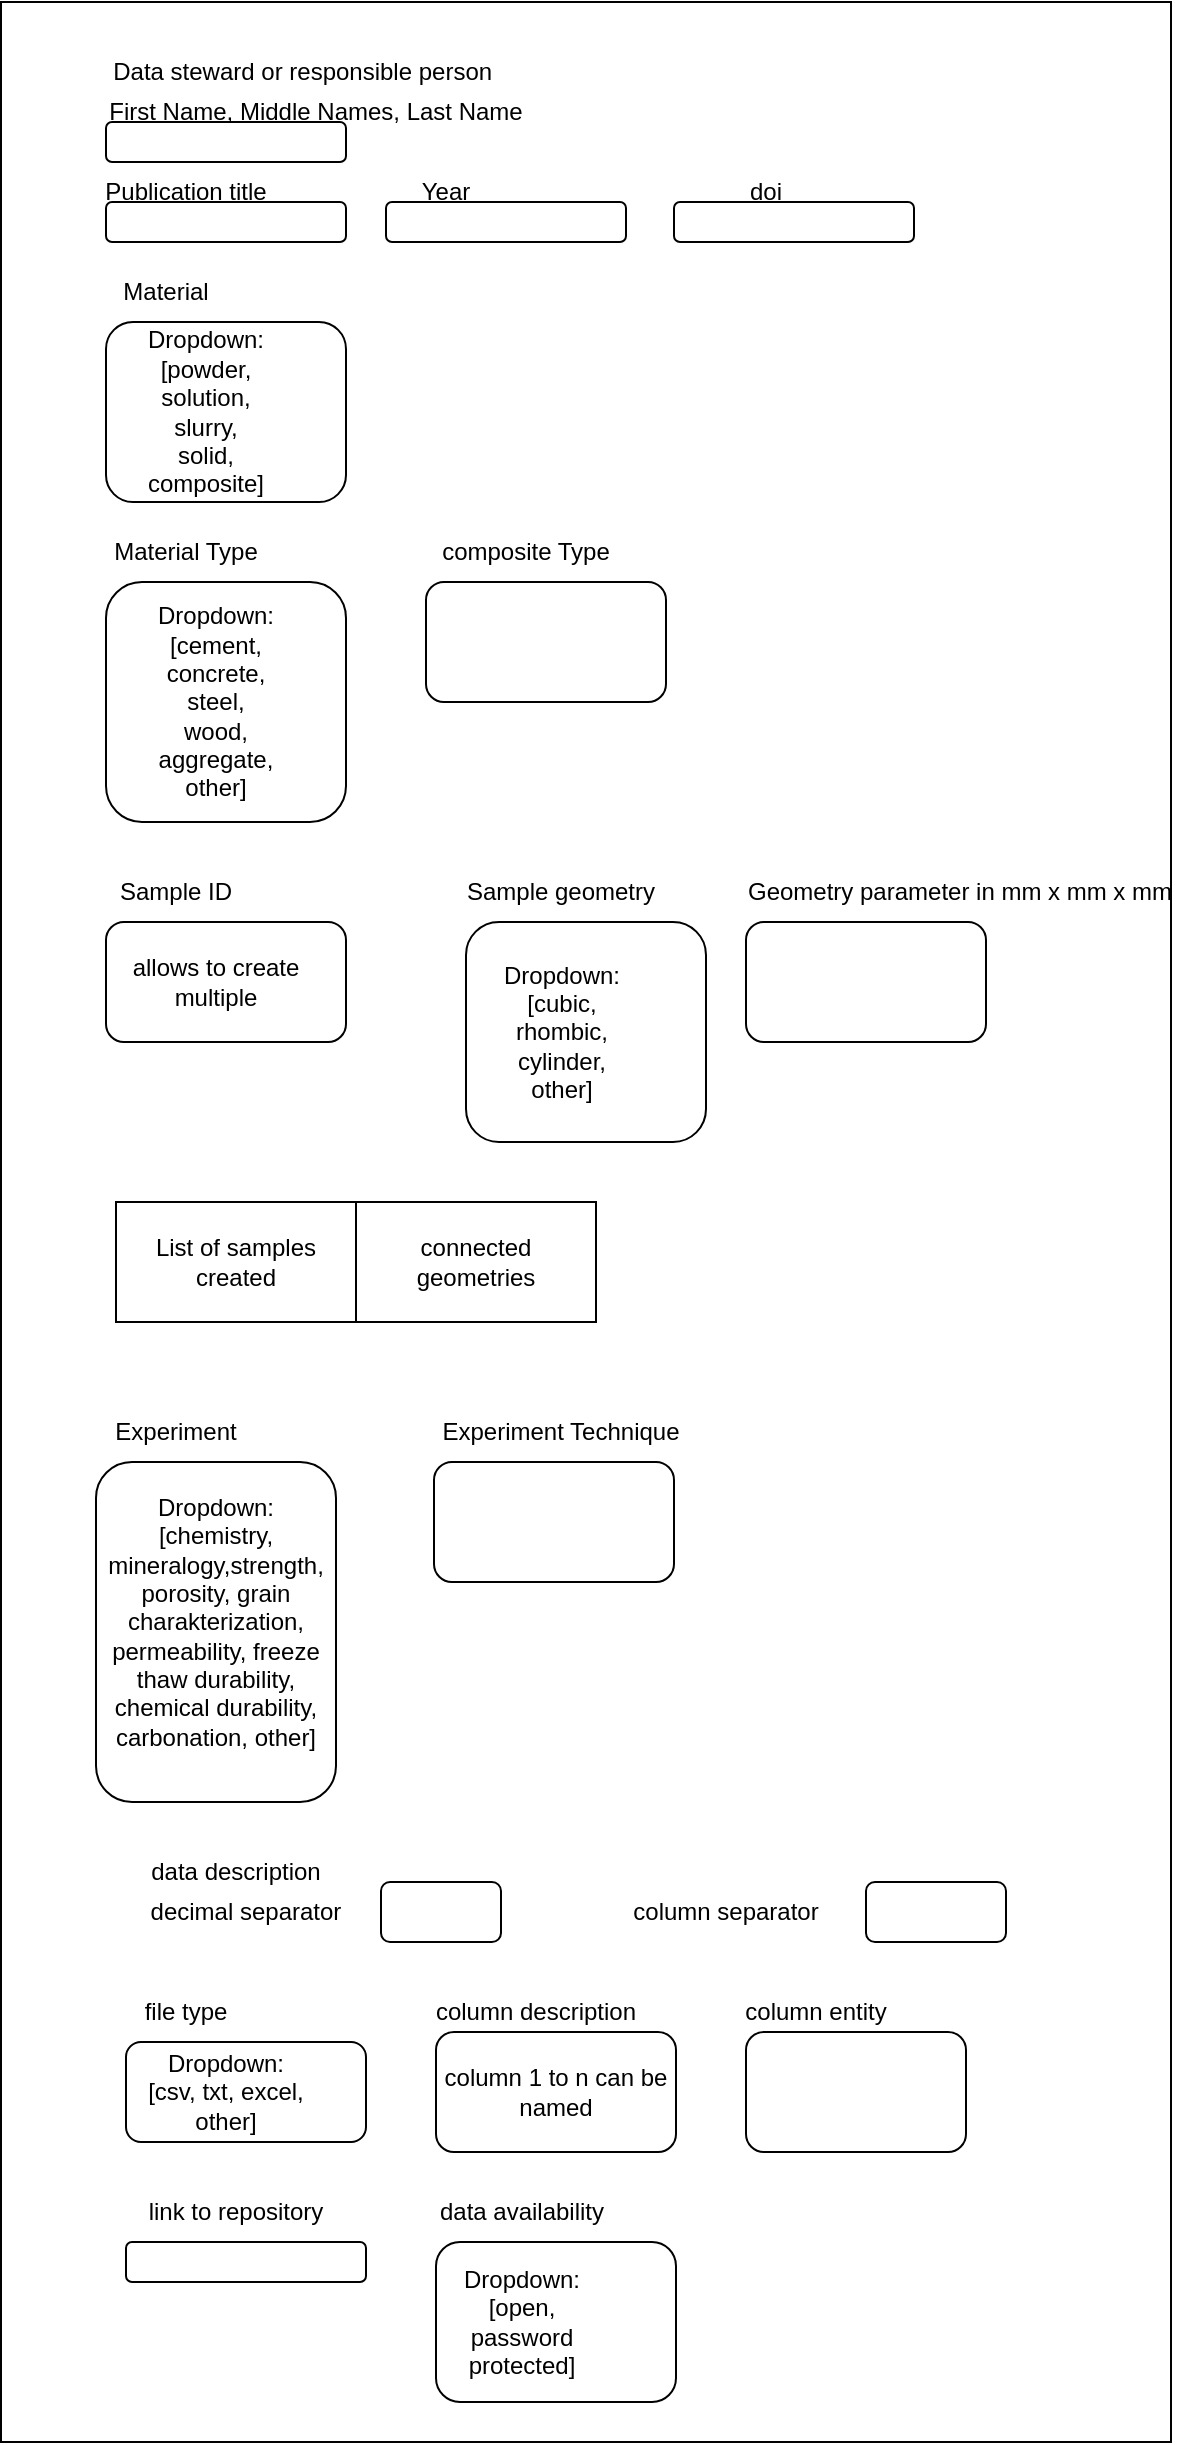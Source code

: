 <mxfile version="24.8.4">
  <diagram name="Seite-1" id="zq3XVoV4E_7CXUIM0VIY">
    <mxGraphModel dx="794" dy="420" grid="1" gridSize="10" guides="1" tooltips="1" connect="1" arrows="1" fold="1" page="1" pageScale="1" pageWidth="827" pageHeight="1169" math="0" shadow="0">
      <root>
        <mxCell id="0" />
        <mxCell id="1" parent="0" />
        <mxCell id="joMMrS8FZHTddyct-S3n-3" value="" style="rounded=0;whiteSpace=wrap;html=1;" parent="1" vertex="1">
          <mxGeometry x="77.5" y="210" width="585" height="1220" as="geometry" />
        </mxCell>
        <mxCell id="joMMrS8FZHTddyct-S3n-5" value="" style="rounded=1;whiteSpace=wrap;html=1;" parent="1" vertex="1">
          <mxGeometry x="130" y="270" width="120" height="20" as="geometry" />
        </mxCell>
        <mxCell id="joMMrS8FZHTddyct-S3n-6" value="First Name, Middle Names, Last Name" style="text;html=1;align=center;verticalAlign=middle;whiteSpace=wrap;rounded=0;" parent="1" vertex="1">
          <mxGeometry x="120" y="250" width="230" height="30" as="geometry" />
        </mxCell>
        <mxCell id="joMMrS8FZHTddyct-S3n-7" value="" style="rounded=1;whiteSpace=wrap;html=1;" parent="1" vertex="1">
          <mxGeometry x="130" y="370" width="120" height="90" as="geometry" />
        </mxCell>
        <mxCell id="joMMrS8FZHTddyct-S3n-8" value="Material" style="text;html=1;align=center;verticalAlign=middle;whiteSpace=wrap;rounded=0;" parent="1" vertex="1">
          <mxGeometry x="130" y="340" width="60" height="30" as="geometry" />
        </mxCell>
        <mxCell id="joMMrS8FZHTddyct-S3n-9" value="Dropdown:&lt;div&gt;[powder, solution, slurry, solid, composite]&lt;/div&gt;" style="text;html=1;align=center;verticalAlign=middle;whiteSpace=wrap;rounded=0;" parent="1" vertex="1">
          <mxGeometry x="150" y="400" width="60" height="30" as="geometry" />
        </mxCell>
        <mxCell id="uJxmNB4ZvZF7l-k690Ug-1" value="" style="rounded=1;whiteSpace=wrap;html=1;" parent="1" vertex="1">
          <mxGeometry x="130" y="500" width="120" height="120" as="geometry" />
        </mxCell>
        <mxCell id="l4BphHaSzq68eEBDJjwa-2" value="" style="rounded=1;whiteSpace=wrap;html=1;" vertex="1" parent="1">
          <mxGeometry x="130" y="310" width="120" height="20" as="geometry" />
        </mxCell>
        <mxCell id="l4BphHaSzq68eEBDJjwa-3" value="Publication title" style="text;html=1;align=center;verticalAlign=middle;whiteSpace=wrap;rounded=0;" vertex="1" parent="1">
          <mxGeometry x="100" y="290" width="140" height="30" as="geometry" />
        </mxCell>
        <mxCell id="l4BphHaSzq68eEBDJjwa-4" value="Year" style="text;html=1;align=center;verticalAlign=middle;whiteSpace=wrap;rounded=0;" vertex="1" parent="1">
          <mxGeometry x="270" y="290" width="60" height="30" as="geometry" />
        </mxCell>
        <mxCell id="l4BphHaSzq68eEBDJjwa-5" value="" style="rounded=1;whiteSpace=wrap;html=1;" vertex="1" parent="1">
          <mxGeometry x="270" y="310" width="120" height="20" as="geometry" />
        </mxCell>
        <mxCell id="l4BphHaSzq68eEBDJjwa-7" value="doi" style="text;html=1;align=center;verticalAlign=middle;whiteSpace=wrap;rounded=0;" vertex="1" parent="1">
          <mxGeometry x="430" y="290" width="60" height="30" as="geometry" />
        </mxCell>
        <mxCell id="l4BphHaSzq68eEBDJjwa-8" value="" style="rounded=1;whiteSpace=wrap;html=1;" vertex="1" parent="1">
          <mxGeometry x="414" y="310" width="120" height="20" as="geometry" />
        </mxCell>
        <mxCell id="l4BphHaSzq68eEBDJjwa-10" value="Data steward or responsible person&amp;nbsp;" style="text;html=1;align=center;verticalAlign=middle;whiteSpace=wrap;rounded=0;" vertex="1" parent="1">
          <mxGeometry x="120" y="230" width="220" height="30" as="geometry" />
        </mxCell>
        <mxCell id="l4BphHaSzq68eEBDJjwa-12" value="Material Type" style="text;html=1;align=center;verticalAlign=middle;whiteSpace=wrap;rounded=0;" vertex="1" parent="1">
          <mxGeometry x="125" y="470" width="90" height="30" as="geometry" />
        </mxCell>
        <mxCell id="l4BphHaSzq68eEBDJjwa-13" value="Dropdown:&lt;div&gt;[cement, concrete, steel, wood, aggregate, other]&lt;/div&gt;" style="text;html=1;align=center;verticalAlign=middle;whiteSpace=wrap;rounded=0;" vertex="1" parent="1">
          <mxGeometry x="155" y="545" width="60" height="30" as="geometry" />
        </mxCell>
        <mxCell id="l4BphHaSzq68eEBDJjwa-14" value="composite Type" style="text;html=1;align=center;verticalAlign=middle;whiteSpace=wrap;rounded=0;" vertex="1" parent="1">
          <mxGeometry x="290" y="470" width="100" height="30" as="geometry" />
        </mxCell>
        <mxCell id="l4BphHaSzq68eEBDJjwa-15" value="" style="rounded=1;whiteSpace=wrap;html=1;" vertex="1" parent="1">
          <mxGeometry x="290" y="500" width="120" height="60" as="geometry" />
        </mxCell>
        <mxCell id="l4BphHaSzq68eEBDJjwa-16" value="Sample ID" style="text;html=1;align=center;verticalAlign=middle;whiteSpace=wrap;rounded=0;" vertex="1" parent="1">
          <mxGeometry x="130" y="640" width="70" height="30" as="geometry" />
        </mxCell>
        <mxCell id="l4BphHaSzq68eEBDJjwa-17" value="" style="rounded=1;whiteSpace=wrap;html=1;" vertex="1" parent="1">
          <mxGeometry x="130" y="670" width="120" height="60" as="geometry" />
        </mxCell>
        <mxCell id="l4BphHaSzq68eEBDJjwa-18" value="Sample geometry" style="text;html=1;align=center;verticalAlign=middle;whiteSpace=wrap;rounded=0;" vertex="1" parent="1">
          <mxGeometry x="305" y="640" width="105" height="30" as="geometry" />
        </mxCell>
        <mxCell id="l4BphHaSzq68eEBDJjwa-19" value="" style="rounded=1;whiteSpace=wrap;html=1;" vertex="1" parent="1">
          <mxGeometry x="310" y="670" width="120" height="110" as="geometry" />
        </mxCell>
        <mxCell id="l4BphHaSzq68eEBDJjwa-20" value="Dropdown:&lt;div&gt;[cubic, rhombic, cylinder, other]&lt;/div&gt;" style="text;html=1;align=center;verticalAlign=middle;whiteSpace=wrap;rounded=0;" vertex="1" parent="1">
          <mxGeometry x="327.5" y="710" width="60" height="30" as="geometry" />
        </mxCell>
        <mxCell id="l4BphHaSzq68eEBDJjwa-22" value="" style="rounded=1;whiteSpace=wrap;html=1;" vertex="1" parent="1">
          <mxGeometry x="450" y="670" width="120" height="60" as="geometry" />
        </mxCell>
        <mxCell id="l4BphHaSzq68eEBDJjwa-23" value="Geometry parameter in mm x mm x mm" style="text;html=1;align=center;verticalAlign=middle;whiteSpace=wrap;rounded=0;" vertex="1" parent="1">
          <mxGeometry x="444" y="640" width="226" height="30" as="geometry" />
        </mxCell>
        <mxCell id="l4BphHaSzq68eEBDJjwa-24" value="Experiment" style="text;html=1;align=center;verticalAlign=middle;whiteSpace=wrap;rounded=0;" vertex="1" parent="1">
          <mxGeometry x="135" y="910" width="60" height="30" as="geometry" />
        </mxCell>
        <mxCell id="l4BphHaSzq68eEBDJjwa-25" value="" style="rounded=1;whiteSpace=wrap;html=1;" vertex="1" parent="1">
          <mxGeometry x="125" y="940" width="120" height="170" as="geometry" />
        </mxCell>
        <mxCell id="l4BphHaSzq68eEBDJjwa-26" value="Experiment Technique" style="text;html=1;align=center;verticalAlign=middle;whiteSpace=wrap;rounded=0;" vertex="1" parent="1">
          <mxGeometry x="295" y="910" width="125" height="30" as="geometry" />
        </mxCell>
        <mxCell id="l4BphHaSzq68eEBDJjwa-27" value="allows to create multiple" style="text;html=1;align=center;verticalAlign=middle;whiteSpace=wrap;rounded=0;" vertex="1" parent="1">
          <mxGeometry x="135" y="685" width="100" height="30" as="geometry" />
        </mxCell>
        <mxCell id="l4BphHaSzq68eEBDJjwa-28" value="List of samples created" style="rounded=0;whiteSpace=wrap;html=1;" vertex="1" parent="1">
          <mxGeometry x="135" y="810" width="120" height="60" as="geometry" />
        </mxCell>
        <mxCell id="l4BphHaSzq68eEBDJjwa-30" value="connected geometries" style="rounded=0;whiteSpace=wrap;html=1;" vertex="1" parent="1">
          <mxGeometry x="255" y="810" width="120" height="60" as="geometry" />
        </mxCell>
        <mxCell id="l4BphHaSzq68eEBDJjwa-31" value="Dropdown:&lt;div&gt;[chemistry, mineralogy,strength, porosity, grain charakterization, permeability, freeze thaw durability, chemical durability, carbonation, other]&lt;/div&gt;" style="text;html=1;align=center;verticalAlign=middle;whiteSpace=wrap;rounded=0;" vertex="1" parent="1">
          <mxGeometry x="130" y="970" width="110" height="100" as="geometry" />
        </mxCell>
        <mxCell id="l4BphHaSzq68eEBDJjwa-33" value="" style="rounded=1;whiteSpace=wrap;html=1;" vertex="1" parent="1">
          <mxGeometry x="294" y="940" width="120" height="60" as="geometry" />
        </mxCell>
        <mxCell id="l4BphHaSzq68eEBDJjwa-34" value="link to repository" style="text;html=1;align=center;verticalAlign=middle;whiteSpace=wrap;rounded=0;" vertex="1" parent="1">
          <mxGeometry x="130" y="1300" width="130" height="30" as="geometry" />
        </mxCell>
        <mxCell id="l4BphHaSzq68eEBDJjwa-35" value="" style="rounded=1;whiteSpace=wrap;html=1;" vertex="1" parent="1">
          <mxGeometry x="140" y="1330" width="120" height="20" as="geometry" />
        </mxCell>
        <mxCell id="l4BphHaSzq68eEBDJjwa-36" value="data availability" style="text;html=1;align=center;verticalAlign=middle;whiteSpace=wrap;rounded=0;" vertex="1" parent="1">
          <mxGeometry x="287.5" y="1300" width="100" height="30" as="geometry" />
        </mxCell>
        <mxCell id="l4BphHaSzq68eEBDJjwa-37" value="" style="rounded=1;whiteSpace=wrap;html=1;" vertex="1" parent="1">
          <mxGeometry x="295" y="1330" width="120" height="80" as="geometry" />
        </mxCell>
        <mxCell id="l4BphHaSzq68eEBDJjwa-38" value="Dropdown:&lt;div&gt;[open, password protected]&lt;/div&gt;" style="text;html=1;align=center;verticalAlign=middle;whiteSpace=wrap;rounded=0;" vertex="1" parent="1">
          <mxGeometry x="307.5" y="1355" width="60" height="30" as="geometry" />
        </mxCell>
        <mxCell id="l4BphHaSzq68eEBDJjwa-39" value="data description" style="text;html=1;align=center;verticalAlign=middle;whiteSpace=wrap;rounded=0;" vertex="1" parent="1">
          <mxGeometry x="135" y="1130" width="120" height="30" as="geometry" />
        </mxCell>
        <mxCell id="l4BphHaSzq68eEBDJjwa-40" value="file type" style="text;html=1;align=center;verticalAlign=middle;whiteSpace=wrap;rounded=0;" vertex="1" parent="1">
          <mxGeometry x="140" y="1200" width="60" height="30" as="geometry" />
        </mxCell>
        <mxCell id="l4BphHaSzq68eEBDJjwa-41" value="" style="rounded=1;whiteSpace=wrap;html=1;" vertex="1" parent="1">
          <mxGeometry x="140" y="1230" width="120" height="50" as="geometry" />
        </mxCell>
        <mxCell id="l4BphHaSzq68eEBDJjwa-42" value="Dropdown:&lt;div&gt;[csv, txt, excel, other]&lt;/div&gt;" style="text;html=1;align=center;verticalAlign=middle;whiteSpace=wrap;rounded=0;" vertex="1" parent="1">
          <mxGeometry x="140" y="1240" width="100" height="30" as="geometry" />
        </mxCell>
        <mxCell id="l4BphHaSzq68eEBDJjwa-43" value="column description" style="text;html=1;align=center;verticalAlign=middle;whiteSpace=wrap;rounded=0;" vertex="1" parent="1">
          <mxGeometry x="275" y="1200" width="140" height="30" as="geometry" />
        </mxCell>
        <mxCell id="l4BphHaSzq68eEBDJjwa-44" value="column 1 to n can be named" style="rounded=1;whiteSpace=wrap;html=1;" vertex="1" parent="1">
          <mxGeometry x="295" y="1225" width="120" height="60" as="geometry" />
        </mxCell>
        <mxCell id="l4BphHaSzq68eEBDJjwa-45" value="column entity" style="text;html=1;align=center;verticalAlign=middle;whiteSpace=wrap;rounded=0;" vertex="1" parent="1">
          <mxGeometry x="415" y="1200" width="140" height="30" as="geometry" />
        </mxCell>
        <mxCell id="l4BphHaSzq68eEBDJjwa-46" value="" style="rounded=1;whiteSpace=wrap;html=1;" vertex="1" parent="1">
          <mxGeometry x="450" y="1225" width="110" height="60" as="geometry" />
        </mxCell>
        <mxCell id="l4BphHaSzq68eEBDJjwa-47" value="decimal separator" style="text;html=1;align=center;verticalAlign=middle;whiteSpace=wrap;rounded=0;" vertex="1" parent="1">
          <mxGeometry x="150" y="1150" width="100" height="30" as="geometry" />
        </mxCell>
        <mxCell id="l4BphHaSzq68eEBDJjwa-48" value="" style="rounded=1;whiteSpace=wrap;html=1;" vertex="1" parent="1">
          <mxGeometry x="267.5" y="1150" width="60" height="30" as="geometry" />
        </mxCell>
        <mxCell id="l4BphHaSzq68eEBDJjwa-49" value="column separator" style="text;html=1;align=center;verticalAlign=middle;whiteSpace=wrap;rounded=0;" vertex="1" parent="1">
          <mxGeometry x="390" y="1150" width="100" height="30" as="geometry" />
        </mxCell>
        <mxCell id="l4BphHaSzq68eEBDJjwa-51" value="" style="rounded=1;whiteSpace=wrap;html=1;" vertex="1" parent="1">
          <mxGeometry x="510" y="1150" width="70" height="30" as="geometry" />
        </mxCell>
      </root>
    </mxGraphModel>
  </diagram>
</mxfile>
